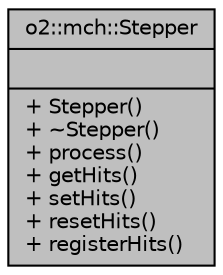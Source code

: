 digraph "o2::mch::Stepper"
{
 // INTERACTIVE_SVG=YES
  bgcolor="transparent";
  edge [fontname="Helvetica",fontsize="10",labelfontname="Helvetica",labelfontsize="10"];
  node [fontname="Helvetica",fontsize="10",shape=record];
  Node1 [label="{o2::mch::Stepper\n||+ Stepper()\l+ ~Stepper()\l+ process()\l+ getHits()\l+ setHits()\l+ resetHits()\l+ registerHits()\l}",height=0.2,width=0.4,color="black", fillcolor="grey75", style="filled" fontcolor="black"];
}
